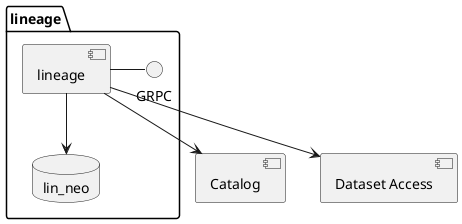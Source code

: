 @startuml
component "Catalog" as ca_s
component "Dataset Access" as da_s
package "lineage" {
    () "GRPC" as lin_proto
    component [lineage] as lin_s
    lin_s - lin_proto
    lin_s --> ca_s
    lin_s --> lin_neo
    lin_s --> da_s
    database "Neo4j" as lin_neo {
    }
}
@enduml